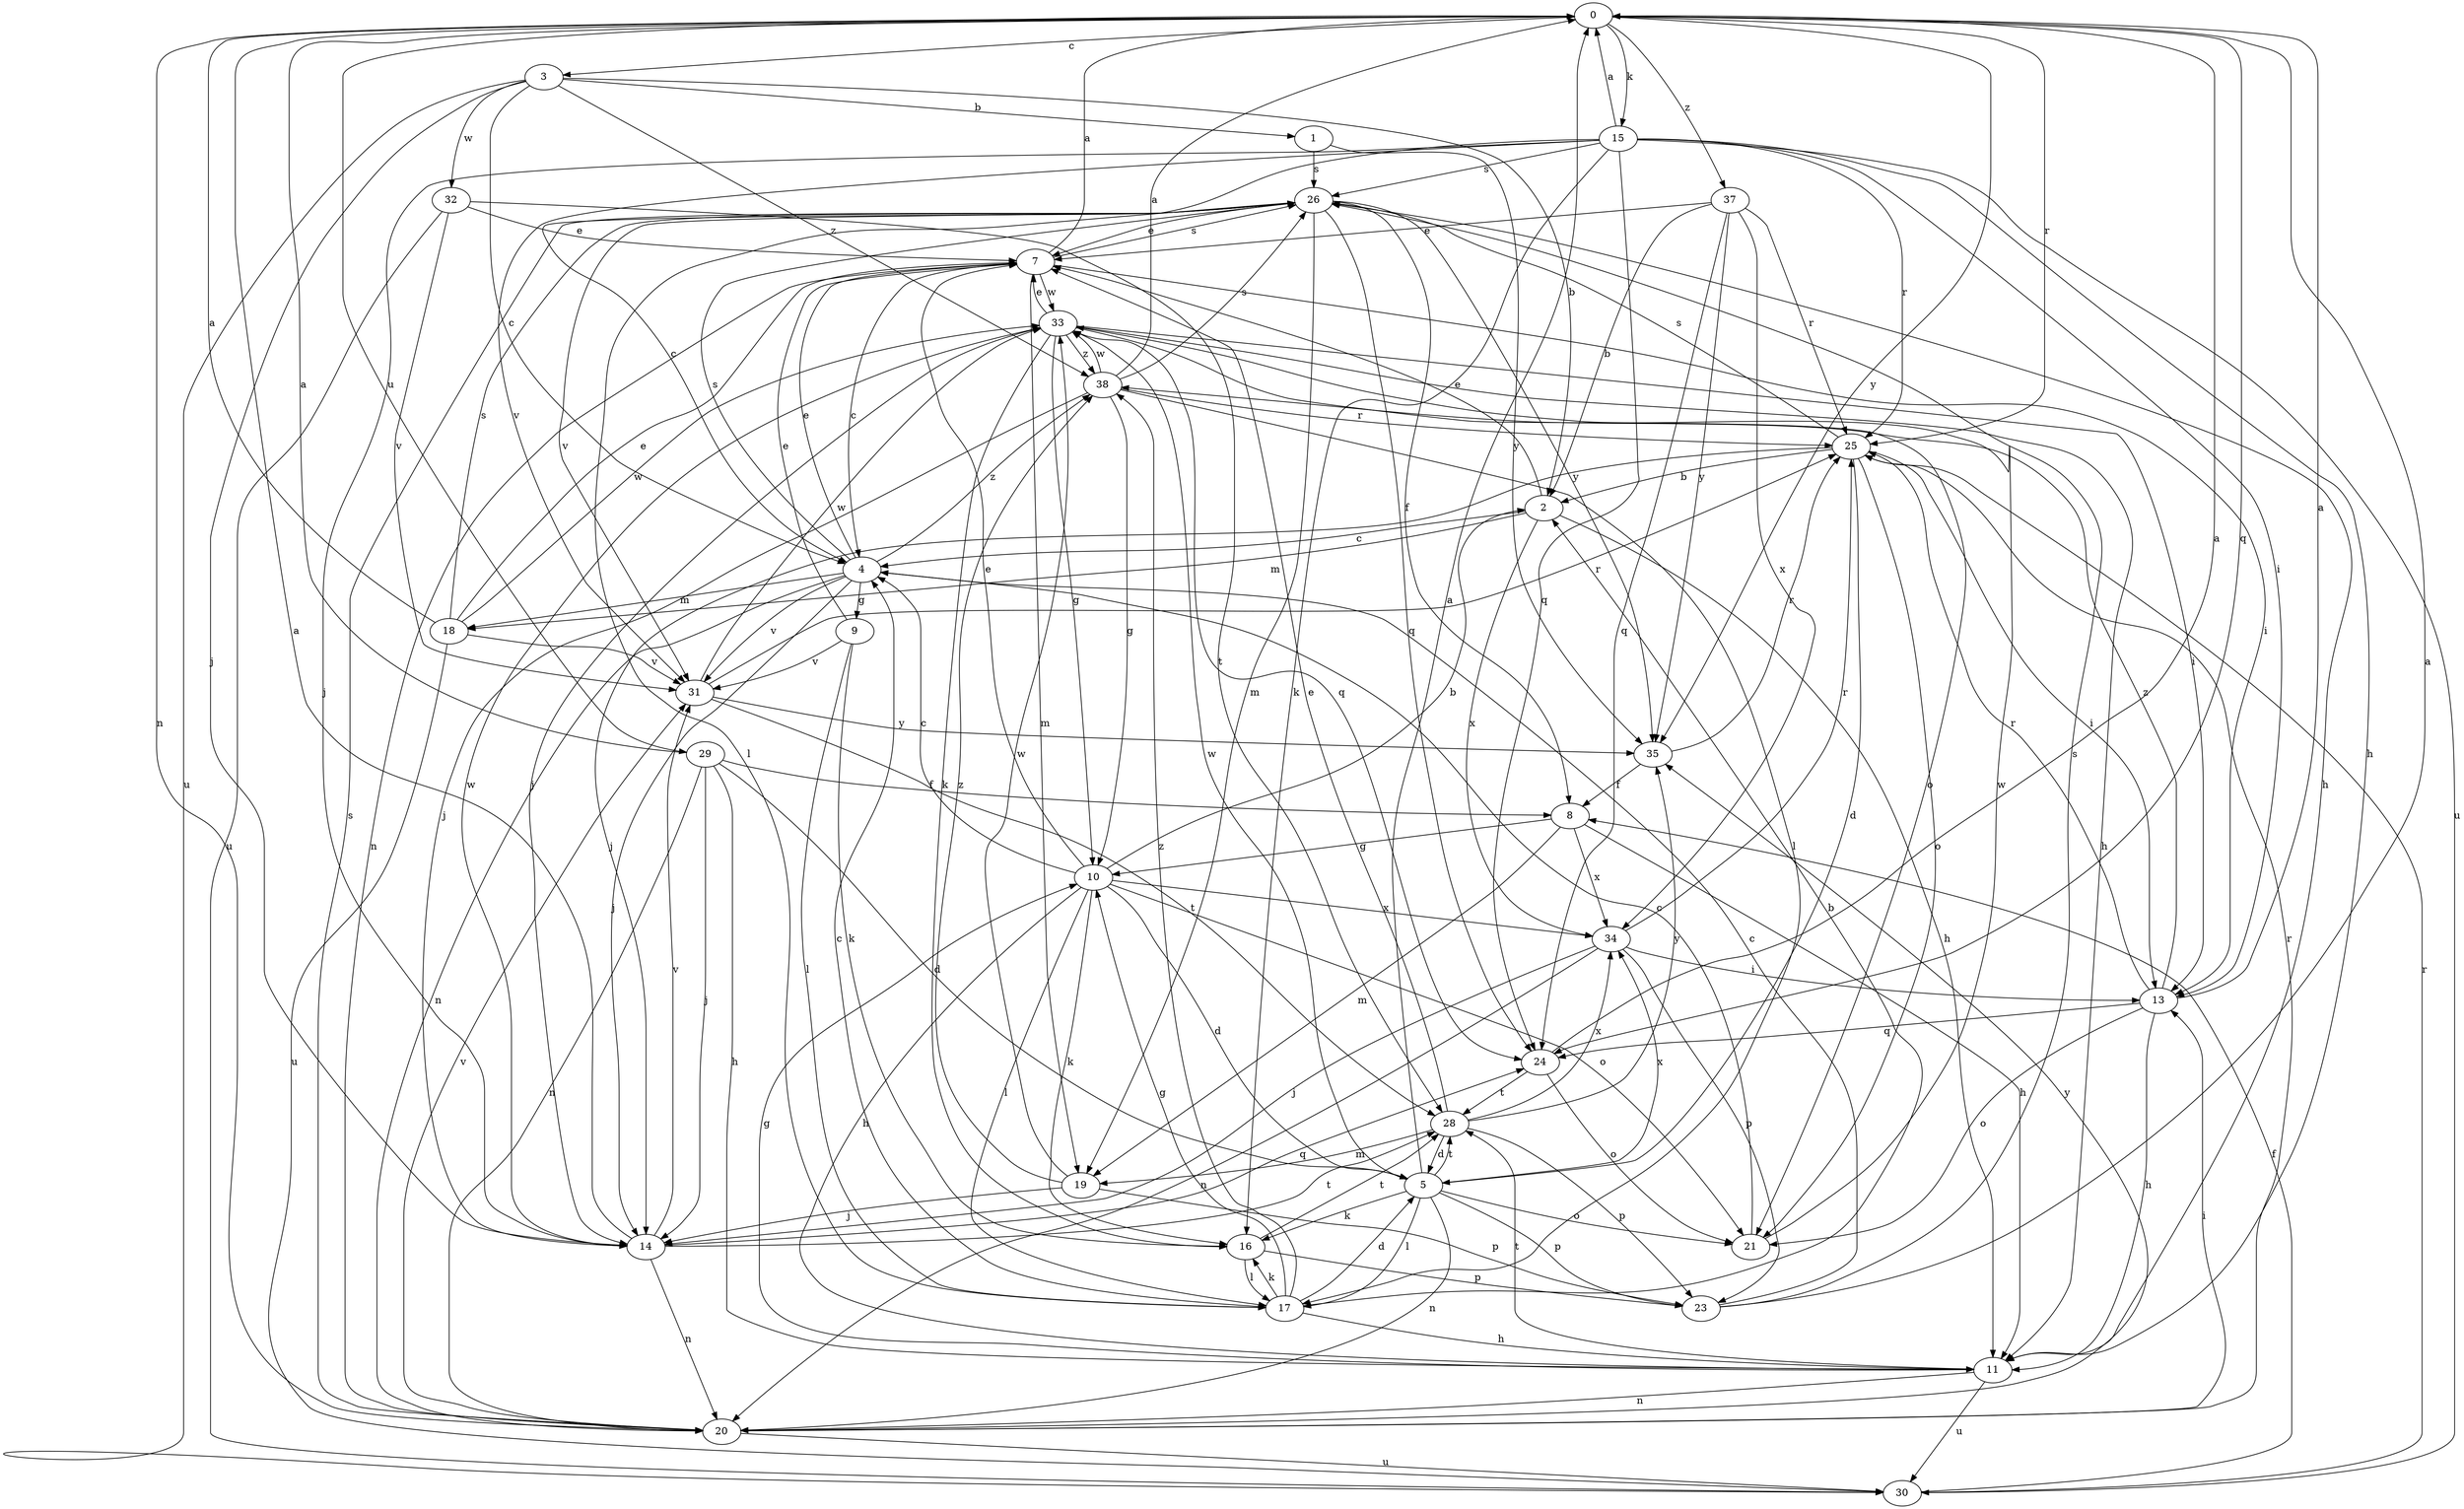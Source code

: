 strict digraph  {
0;
1;
2;
3;
4;
5;
7;
8;
9;
10;
11;
13;
14;
15;
16;
17;
18;
19;
20;
21;
23;
24;
25;
26;
28;
29;
30;
31;
32;
33;
34;
35;
37;
38;
0 -> 3  [label=c];
0 -> 15  [label=k];
0 -> 20  [label=n];
0 -> 24  [label=q];
0 -> 25  [label=r];
0 -> 29  [label=u];
0 -> 35  [label=y];
0 -> 37  [label=z];
1 -> 26  [label=s];
1 -> 35  [label=y];
2 -> 4  [label=c];
2 -> 7  [label=e];
2 -> 11  [label=h];
2 -> 18  [label=m];
2 -> 34  [label=x];
3 -> 1  [label=b];
3 -> 2  [label=b];
3 -> 4  [label=c];
3 -> 14  [label=j];
3 -> 30  [label=u];
3 -> 32  [label=w];
3 -> 38  [label=z];
4 -> 7  [label=e];
4 -> 9  [label=g];
4 -> 14  [label=j];
4 -> 18  [label=m];
4 -> 20  [label=n];
4 -> 26  [label=s];
4 -> 31  [label=v];
4 -> 38  [label=z];
5 -> 0  [label=a];
5 -> 16  [label=k];
5 -> 17  [label=l];
5 -> 20  [label=n];
5 -> 21  [label=o];
5 -> 23  [label=p];
5 -> 28  [label=t];
5 -> 33  [label=w];
5 -> 34  [label=x];
7 -> 0  [label=a];
7 -> 4  [label=c];
7 -> 13  [label=i];
7 -> 19  [label=m];
7 -> 20  [label=n];
7 -> 26  [label=s];
7 -> 33  [label=w];
8 -> 10  [label=g];
8 -> 11  [label=h];
8 -> 19  [label=m];
8 -> 34  [label=x];
9 -> 7  [label=e];
9 -> 16  [label=k];
9 -> 17  [label=l];
9 -> 31  [label=v];
10 -> 2  [label=b];
10 -> 4  [label=c];
10 -> 5  [label=d];
10 -> 7  [label=e];
10 -> 11  [label=h];
10 -> 16  [label=k];
10 -> 17  [label=l];
10 -> 21  [label=o];
10 -> 34  [label=x];
11 -> 10  [label=g];
11 -> 20  [label=n];
11 -> 28  [label=t];
11 -> 30  [label=u];
13 -> 0  [label=a];
13 -> 11  [label=h];
13 -> 21  [label=o];
13 -> 24  [label=q];
13 -> 25  [label=r];
13 -> 38  [label=z];
14 -> 0  [label=a];
14 -> 20  [label=n];
14 -> 24  [label=q];
14 -> 28  [label=t];
14 -> 31  [label=v];
14 -> 33  [label=w];
15 -> 0  [label=a];
15 -> 4  [label=c];
15 -> 11  [label=h];
15 -> 13  [label=i];
15 -> 14  [label=j];
15 -> 16  [label=k];
15 -> 24  [label=q];
15 -> 25  [label=r];
15 -> 26  [label=s];
15 -> 30  [label=u];
15 -> 31  [label=v];
16 -> 17  [label=l];
16 -> 23  [label=p];
16 -> 28  [label=t];
17 -> 2  [label=b];
17 -> 4  [label=c];
17 -> 5  [label=d];
17 -> 10  [label=g];
17 -> 11  [label=h];
17 -> 16  [label=k];
17 -> 38  [label=z];
18 -> 0  [label=a];
18 -> 7  [label=e];
18 -> 26  [label=s];
18 -> 30  [label=u];
18 -> 31  [label=v];
18 -> 33  [label=w];
19 -> 14  [label=j];
19 -> 23  [label=p];
19 -> 33  [label=w];
19 -> 38  [label=z];
20 -> 13  [label=i];
20 -> 25  [label=r];
20 -> 26  [label=s];
20 -> 30  [label=u];
20 -> 31  [label=v];
20 -> 35  [label=y];
21 -> 4  [label=c];
21 -> 33  [label=w];
23 -> 0  [label=a];
23 -> 4  [label=c];
23 -> 26  [label=s];
24 -> 0  [label=a];
24 -> 21  [label=o];
24 -> 28  [label=t];
25 -> 2  [label=b];
25 -> 5  [label=d];
25 -> 13  [label=i];
25 -> 14  [label=j];
25 -> 21  [label=o];
25 -> 26  [label=s];
26 -> 7  [label=e];
26 -> 8  [label=f];
26 -> 11  [label=h];
26 -> 17  [label=l];
26 -> 19  [label=m];
26 -> 24  [label=q];
26 -> 31  [label=v];
26 -> 35  [label=y];
28 -> 5  [label=d];
28 -> 7  [label=e];
28 -> 19  [label=m];
28 -> 23  [label=p];
28 -> 34  [label=x];
28 -> 35  [label=y];
29 -> 0  [label=a];
29 -> 5  [label=d];
29 -> 8  [label=f];
29 -> 11  [label=h];
29 -> 14  [label=j];
29 -> 20  [label=n];
30 -> 8  [label=f];
30 -> 25  [label=r];
31 -> 25  [label=r];
31 -> 28  [label=t];
31 -> 33  [label=w];
31 -> 35  [label=y];
32 -> 7  [label=e];
32 -> 28  [label=t];
32 -> 30  [label=u];
32 -> 31  [label=v];
33 -> 7  [label=e];
33 -> 10  [label=g];
33 -> 11  [label=h];
33 -> 13  [label=i];
33 -> 14  [label=j];
33 -> 16  [label=k];
33 -> 21  [label=o];
33 -> 24  [label=q];
33 -> 38  [label=z];
34 -> 13  [label=i];
34 -> 14  [label=j];
34 -> 20  [label=n];
34 -> 23  [label=p];
34 -> 25  [label=r];
35 -> 8  [label=f];
35 -> 25  [label=r];
37 -> 2  [label=b];
37 -> 7  [label=e];
37 -> 24  [label=q];
37 -> 25  [label=r];
37 -> 34  [label=x];
37 -> 35  [label=y];
38 -> 0  [label=a];
38 -> 10  [label=g];
38 -> 14  [label=j];
38 -> 17  [label=l];
38 -> 25  [label=r];
38 -> 26  [label=s];
38 -> 33  [label=w];
}
